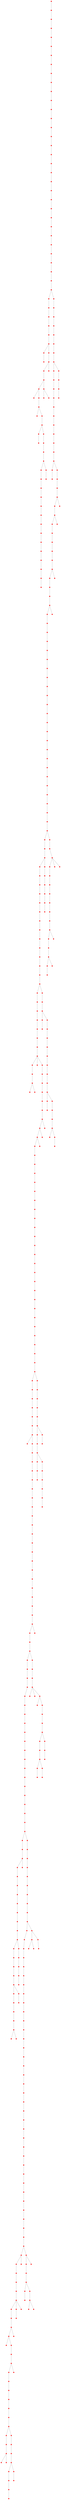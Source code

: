 graph {
	1 [color=red shape=point]
	0 [color=red shape=point]
	1 -- 0 [color=gray]
	2 [color=red shape=point]
	0 -- 2 [color=gray]
	12 [color=red shape=point]
	2 -- 12 [color=gray]
	9 [color=red shape=point]
	12 -- 9 [color=gray]
	24 [color=red shape=point]
	9 -- 24 [color=gray]
	30 [color=red shape=point]
	24 -- 30 [color=gray]
	33 [color=red shape=point]
	30 -- 33 [color=gray]
	27 [color=red shape=point]
	33 -- 27 [color=gray]
	26 [color=red shape=point]
	27 -- 26 [color=gray]
	29 [color=red shape=point]
	26 -- 29 [color=gray]
	28 [color=red shape=point]
	29 -- 28 [color=gray]
	31 [color=red shape=point]
	28 -- 31 [color=gray]
	32 [color=red shape=point]
	31 -- 32 [color=gray]
	35 [color=red shape=point]
	32 -- 35 [color=gray]
	34 [color=red shape=point]
	35 -- 34 [color=gray]
	49 [color=red shape=point]
	34 -- 49 [color=gray]
	43 [color=red shape=point]
	49 -- 43 [color=gray]
	42 [color=red shape=point]
	43 -- 42 [color=gray]
	41 [color=red shape=point]
	42 -- 41 [color=gray]
	37 [color=red shape=point]
	41 -- 37 [color=gray]
	50 [color=red shape=point]
	37 -- 50 [color=gray]
	52 [color=red shape=point]
	50 -- 52 [color=gray]
	53 [color=red shape=point]
	52 -- 53 [color=gray]
	56 [color=red shape=point]
	53 -- 56 [color=gray]
	61 [color=red shape=point]
	56 -- 61 [color=gray]
	60 [color=red shape=point]
	61 -- 60 [color=gray]
	63 [color=red shape=point]
	60 -- 63 [color=gray]
	71 [color=red shape=point]
	63 -- 71 [color=gray]
	72 [color=red shape=point]
	71 -- 72 [color=gray]
	74 [color=red shape=point]
	72 -- 74 [color=gray]
	75 [color=red shape=point]
	74 -- 75 [color=gray]
	77 [color=red shape=point]
	75 -- 77 [color=gray]
	78 [color=red shape=point]
	77 -- 78 [color=gray]
	68 [color=red shape=point]
	78 -- 68 [color=gray]
	69 [color=red shape=point]
	68 -- 69 [color=gray]
	66 [color=red shape=point]
	69 -- 66 [color=gray]
	67 [color=red shape=point]
	66 -- 67 [color=gray]
	65 [color=red shape=point]
	67 -- 65 [color=gray]
	70 [color=red shape=point]
	65 -- 70 [color=gray]
	76 [color=red shape=point]
	70 -- 76 [color=gray]
	62 [color=red shape=point]
	65 -- 62 [color=gray]
	58 [color=red shape=point]
	62 -- 58 [color=gray]
	64 [color=red shape=point]
	58 -- 64 [color=gray]
	57 [color=red shape=point]
	64 -- 57 [color=gray]
	46 [color=red shape=point]
	57 -- 46 [color=gray]
	47 [color=red shape=point]
	46 -- 47 [color=gray]
	45 [color=red shape=point]
	46 -- 45 [color=gray]
	48 [color=red shape=point]
	45 -- 48 [color=gray]
	40 [color=red shape=point]
	48 -- 40 [color=gray]
	44 [color=red shape=point]
	48 -- 44 [color=gray]
	39 [color=red shape=point]
	44 -- 39 [color=gray]
	36 [color=red shape=point]
	39 -- 36 [color=gray]
	38 [color=red shape=point]
	36 -- 38 [color=gray]
	25 [color=red shape=point]
	39 -- 25 [color=gray]
	20 [color=red shape=point]
	25 -- 20 [color=gray]
	21 [color=red shape=point]
	20 -- 21 [color=gray]
	22 [color=red shape=point]
	21 -- 22 [color=gray]
	16 [color=red shape=point]
	22 -- 16 [color=gray]
	18 [color=red shape=point]
	16 -- 18 [color=gray]
	17 [color=red shape=point]
	18 -- 17 [color=gray]
	15 [color=red shape=point]
	17 -- 15 [color=gray]
	7 [color=red shape=point]
	15 -- 7 [color=gray]
	13 [color=red shape=point]
	7 -- 13 [color=gray]
	14 [color=red shape=point]
	13 -- 14 [color=gray]
	11 [color=red shape=point]
	14 -- 11 [color=gray]
	8 [color=red shape=point]
	11 -- 8 [color=gray]
	10 [color=red shape=point]
	8 -- 10 [color=gray]
	3 [color=red shape=point]
	10 -- 3 [color=gray]
	5 [color=red shape=point]
	3 -- 5 [color=gray]
	4 [color=red shape=point]
	5 -- 4 [color=gray]
	6 [color=red shape=point]
	4 -- 6 [color=gray]
	23 [color=red shape=point]
	22 -- 23 [color=gray]
	19 [color=red shape=point]
	23 -- 19 [color=gray]
	54 [color=red shape=point]
	57 -- 54 [color=gray]
	59 [color=red shape=point]
	54 -- 59 [color=gray]
	51 [color=red shape=point]
	54 -- 51 [color=gray]
	55 [color=red shape=point]
	58 -- 55 [color=gray]
	73 [color=red shape=point]
	77 -- 73 [color=gray]
	79 [color=red shape=point]
	73 -- 79 [color=gray]
	82 [color=red shape=point]
	79 -- 82 [color=gray]
	86 [color=red shape=point]
	82 -- 86 [color=gray]
	84 [color=red shape=point]
	86 -- 84 [color=gray]
	85 [color=red shape=point]
	84 -- 85 [color=gray]
	87 [color=red shape=point]
	85 -- 87 [color=gray]
	91 [color=red shape=point]
	87 -- 91 [color=gray]
	92 [color=red shape=point]
	91 -- 92 [color=gray]
	89 [color=red shape=point]
	92 -- 89 [color=gray]
	90 [color=red shape=point]
	89 -- 90 [color=gray]
	93 [color=red shape=point]
	90 -- 93 [color=gray]
	94 [color=red shape=point]
	93 -- 94 [color=gray]
	95 [color=red shape=point]
	94 -- 95 [color=gray]
	98 [color=red shape=point]
	95 -- 98 [color=gray]
	99 [color=red shape=point]
	98 -- 99 [color=gray]
	102 [color=red shape=point]
	99 -- 102 [color=gray]
	104 [color=red shape=point]
	102 -- 104 [color=gray]
	109 [color=red shape=point]
	104 -- 109 [color=gray]
	96 [color=red shape=point]
	109 -- 96 [color=gray]
	97 [color=red shape=point]
	96 -- 97 [color=gray]
	108 [color=red shape=point]
	109 -- 108 [color=gray]
	110 [color=red shape=point]
	108 -- 110 [color=gray]
	107 [color=red shape=point]
	110 -- 107 [color=gray]
	103 [color=red shape=point]
	107 -- 103 [color=gray]
	101 [color=red shape=point]
	103 -- 101 [color=gray]
	105 [color=red shape=point]
	101 -- 105 [color=gray]
	119 [color=red shape=point]
	105 -- 119 [color=gray]
	115 [color=red shape=point]
	119 -- 115 [color=gray]
	116 [color=red shape=point]
	115 -- 116 [color=gray]
	117 [color=red shape=point]
	116 -- 117 [color=gray]
	113 [color=red shape=point]
	117 -- 113 [color=gray]
	112 [color=red shape=point]
	113 -- 112 [color=gray]
	128 [color=red shape=point]
	112 -- 128 [color=gray]
	125 [color=red shape=point]
	128 -- 125 [color=gray]
	123 [color=red shape=point]
	125 -- 123 [color=gray]
	122 [color=red shape=point]
	123 -- 122 [color=gray]
	124 [color=red shape=point]
	122 -- 124 [color=gray]
	127 [color=red shape=point]
	124 -- 127 [color=gray]
	129 [color=red shape=point]
	127 -- 129 [color=gray]
	143 [color=red shape=point]
	129 -- 143 [color=gray]
	141 [color=red shape=point]
	143 -- 141 [color=gray]
	147 [color=red shape=point]
	141 -- 147 [color=gray]
	150 [color=red shape=point]
	147 -- 150 [color=gray]
	142 [color=red shape=point]
	150 -- 142 [color=gray]
	134 [color=red shape=point]
	142 -- 134 [color=gray]
	130 [color=red shape=point]
	134 -- 130 [color=gray]
	131 [color=red shape=point]
	130 -- 131 [color=gray]
	144 [color=red shape=point]
	131 -- 144 [color=gray]
	164 [color=red shape=point]
	144 -- 164 [color=gray]
	155 [color=red shape=point]
	164 -- 155 [color=gray]
	153 [color=red shape=point]
	155 -- 153 [color=gray]
	159 [color=red shape=point]
	153 -- 159 [color=gray]
	158 [color=red shape=point]
	159 -- 158 [color=gray]
	160 [color=red shape=point]
	158 -- 160 [color=gray]
	167 [color=red shape=point]
	160 -- 167 [color=gray]
	173 [color=red shape=point]
	167 -- 173 [color=gray]
	169 [color=red shape=point]
	173 -- 169 [color=gray]
	161 [color=red shape=point]
	169 -- 161 [color=gray]
	152 [color=red shape=point]
	161 -- 152 [color=gray]
	151 [color=red shape=point]
	152 -- 151 [color=gray]
	156 [color=red shape=point]
	151 -- 156 [color=gray]
	175 [color=red shape=point]
	156 -- 175 [color=gray]
	174 [color=red shape=point]
	175 -- 174 [color=gray]
	176 [color=red shape=point]
	174 -- 176 [color=gray]
	182 [color=red shape=point]
	176 -- 182 [color=gray]
	188 [color=red shape=point]
	182 -- 188 [color=gray]
	187 [color=red shape=point]
	188 -- 187 [color=gray]
	193 [color=red shape=point]
	187 -- 193 [color=gray]
	192 [color=red shape=point]
	193 -- 192 [color=gray]
	204 [color=red shape=point]
	192 -- 204 [color=gray]
	201 [color=red shape=point]
	204 -- 201 [color=gray]
	202 [color=red shape=point]
	201 -- 202 [color=gray]
	208 [color=red shape=point]
	202 -- 208 [color=gray]
	210 [color=red shape=point]
	208 -- 210 [color=gray]
	209 [color=red shape=point]
	210 -- 209 [color=gray]
	211 [color=red shape=point]
	209 -- 211 [color=gray]
	214 [color=red shape=point]
	211 -- 214 [color=gray]
	215 [color=red shape=point]
	214 -- 215 [color=gray]
	212 [color=red shape=point]
	215 -- 212 [color=gray]
	229 [color=red shape=point]
	212 -- 229 [color=gray]
	227 [color=red shape=point]
	229 -- 227 [color=gray]
	228 [color=red shape=point]
	227 -- 228 [color=gray]
	222 [color=red shape=point]
	228 -- 222 [color=gray]
	224 [color=red shape=point]
	222 -- 224 [color=gray]
	221 [color=red shape=point]
	224 -- 221 [color=gray]
	219 [color=red shape=point]
	221 -- 219 [color=gray]
	220 [color=red shape=point]
	219 -- 220 [color=gray]
	217 [color=red shape=point]
	220 -- 217 [color=gray]
	216 [color=red shape=point]
	217 -- 216 [color=gray]
	218 [color=red shape=point]
	216 -- 218 [color=gray]
	213 [color=red shape=point]
	216 -- 213 [color=gray]
	223 [color=red shape=point]
	219 -- 223 [color=gray]
	226 [color=red shape=point]
	219 -- 226 [color=gray]
	238 [color=red shape=point]
	226 -- 238 [color=gray]
	239 [color=red shape=point]
	238 -- 239 [color=gray]
	236 [color=red shape=point]
	239 -- 236 [color=gray]
	233 [color=red shape=point]
	236 -- 233 [color=gray]
	235 [color=red shape=point]
	233 -- 235 [color=gray]
	231 [color=red shape=point]
	235 -- 231 [color=gray]
	230 [color=red shape=point]
	231 -- 230 [color=gray]
	234 [color=red shape=point]
	230 -- 234 [color=gray]
	242 [color=red shape=point]
	234 -- 242 [color=gray]
	241 [color=red shape=point]
	242 -- 241 [color=gray]
	243 [color=red shape=point]
	241 -- 243 [color=gray]
	245 [color=red shape=point]
	243 -- 245 [color=gray]
	244 [color=red shape=point]
	245 -- 244 [color=gray]
	247 [color=red shape=point]
	244 -- 247 [color=gray]
	246 [color=red shape=point]
	247 -- 246 [color=gray]
	261 [color=red shape=point]
	246 -- 261 [color=gray]
	251 [color=red shape=point]
	261 -- 251 [color=gray]
	252 [color=red shape=point]
	251 -- 252 [color=gray]
	254 [color=red shape=point]
	252 -- 254 [color=gray]
	265 [color=red shape=point]
	254 -- 265 [color=gray]
	264 [color=red shape=point]
	265 -- 264 [color=gray]
	275 [color=red shape=point]
	264 -- 275 [color=gray]
	276 [color=red shape=point]
	275 -- 276 [color=gray]
	272 [color=red shape=point]
	276 -- 272 [color=gray]
	271 [color=red shape=point]
	272 -- 271 [color=gray]
	278 [color=red shape=point]
	271 -- 278 [color=gray]
	277 [color=red shape=point]
	278 -- 277 [color=gray]
	280 [color=red shape=point]
	277 -- 280 [color=gray]
	279 [color=red shape=point]
	280 -- 279 [color=gray]
	284 [color=red shape=point]
	279 -- 284 [color=gray]
	287 [color=red shape=point]
	284 -- 287 [color=gray]
	289 [color=red shape=point]
	287 -- 289 [color=gray]
	283 [color=red shape=point]
	289 -- 283 [color=gray]
	282 [color=red shape=point]
	283 -- 282 [color=gray]
	285 [color=red shape=point]
	282 -- 285 [color=gray]
	298 [color=red shape=point]
	285 -- 298 [color=gray]
	297 [color=red shape=point]
	298 -- 297 [color=gray]
	299 [color=red shape=point]
	297 -- 299 [color=gray]
	292 [color=red shape=point]
	299 -- 292 [color=gray]
	288 [color=red shape=point]
	292 -- 288 [color=gray]
	290 [color=red shape=point]
	288 -- 290 [color=gray]
	286 [color=red shape=point]
	290 -- 286 [color=gray]
	281 [color=red shape=point]
	290 -- 281 [color=gray]
	291 [color=red shape=point]
	281 -- 291 [color=gray]
	293 [color=red shape=point]
	291 -- 293 [color=gray]
	301 [color=red shape=point]
	293 -- 301 [color=gray]
	304 [color=red shape=point]
	301 -- 304 [color=gray]
	303 [color=red shape=point]
	304 -- 303 [color=gray]
	308 [color=red shape=point]
	303 -- 308 [color=gray]
	321 [color=red shape=point]
	308 -- 321 [color=gray]
	312 [color=red shape=point]
	321 -- 312 [color=gray]
	314 [color=red shape=point]
	312 -- 314 [color=gray]
	317 [color=red shape=point]
	314 -- 317 [color=gray]
	318 [color=red shape=point]
	317 -- 318 [color=gray]
	323 [color=red shape=point]
	318 -- 323 [color=gray]
	325 [color=red shape=point]
	323 -- 325 [color=gray]
	333 [color=red shape=point]
	325 -- 333 [color=gray]
	329 [color=red shape=point]
	333 -- 329 [color=gray]
	331 [color=red shape=point]
	329 -- 331 [color=gray]
	330 [color=red shape=point]
	331 -- 330 [color=gray]
	322 [color=red shape=point]
	330 -- 322 [color=gray]
	324 [color=red shape=point]
	322 -- 324 [color=gray]
	326 [color=red shape=point]
	324 -- 326 [color=gray]
	336 [color=red shape=point]
	326 -- 336 [color=gray]
	339 [color=red shape=point]
	336 -- 339 [color=gray]
	340 [color=red shape=point]
	339 -- 340 [color=gray]
	343 [color=red shape=point]
	340 -- 343 [color=gray]
	342 [color=red shape=point]
	343 -- 342 [color=gray]
	353 [color=red shape=point]
	342 -- 353 [color=gray]
	355 [color=red shape=point]
	353 -- 355 [color=gray]
	358 [color=red shape=point]
	355 -- 358 [color=gray]
	359 [color=red shape=point]
	358 -- 359 [color=gray]
	362 [color=red shape=point]
	359 -- 362 [color=gray]
	370 [color=red shape=point]
	362 -- 370 [color=gray]
	380 [color=red shape=point]
	370 -- 380 [color=gray]
	384 [color=red shape=point]
	380 -- 384 [color=gray]
	387 [color=red shape=point]
	384 -- 387 [color=gray]
	385 [color=red shape=point]
	387 -- 385 [color=gray]
	388 [color=red shape=point]
	385 -- 388 [color=gray]
	397 [color=red shape=point]
	388 -- 397 [color=gray]
	393 [color=red shape=point]
	397 -- 393 [color=gray]
	391 [color=red shape=point]
	393 -- 391 [color=gray]
	383 [color=red shape=point]
	391 -- 383 [color=gray]
	386 [color=red shape=point]
	383 -- 386 [color=gray]
	390 [color=red shape=point]
	386 -- 390 [color=gray]
	378 [color=red shape=point]
	390 -- 378 [color=gray]
	381 [color=red shape=point]
	378 -- 381 [color=gray]
	379 [color=red shape=point]
	381 -- 379 [color=gray]
	376 [color=red shape=point]
	379 -- 376 [color=gray]
	377 [color=red shape=point]
	376 -- 377 [color=gray]
	371 [color=red shape=point]
	377 -- 371 [color=gray]
	372 [color=red shape=point]
	371 -- 372 [color=gray]
	373 [color=red shape=point]
	372 -- 373 [color=gray]
	369 [color=red shape=point]
	373 -- 369 [color=gray]
	374 [color=red shape=point]
	369 -- 374 [color=gray]
	364 [color=red shape=point]
	374 -- 364 [color=gray]
	368 [color=red shape=point]
	364 -- 368 [color=gray]
	360 [color=red shape=point]
	368 -- 360 [color=gray]
	361 [color=red shape=point]
	360 -- 361 [color=gray]
	356 [color=red shape=point]
	361 -- 356 [color=gray]
	345 [color=red shape=point]
	356 -- 345 [color=gray]
	346 [color=red shape=point]
	345 -- 346 [color=gray]
	348 [color=red shape=point]
	346 -- 348 [color=gray]
	347 [color=red shape=point]
	348 -- 347 [color=gray]
	350 [color=red shape=point]
	347 -- 350 [color=gray]
	349 [color=red shape=point]
	350 -- 349 [color=gray]
	354 [color=red shape=point]
	349 -- 354 [color=gray]
	352 [color=red shape=point]
	354 -- 352 [color=gray]
	357 [color=red shape=point]
	352 -- 357 [color=gray]
	351 [color=red shape=point]
	352 -- 351 [color=gray]
	341 [color=red shape=point]
	348 -- 341 [color=gray]
	344 [color=red shape=point]
	341 -- 344 [color=gray]
	365 [color=red shape=point]
	360 -- 365 [color=gray]
	363 [color=red shape=point]
	365 -- 363 [color=gray]
	366 [color=red shape=point]
	363 -- 366 [color=gray]
	367 [color=red shape=point]
	366 -- 367 [color=gray]
	375 [color=red shape=point]
	367 -- 375 [color=gray]
	382 [color=red shape=point]
	376 -- 382 [color=gray]
	392 [color=red shape=point]
	378 -- 392 [color=gray]
	404 [color=red shape=point]
	392 -- 404 [color=gray]
	402 [color=red shape=point]
	404 -- 402 [color=gray]
	409 [color=red shape=point]
	402 -- 409 [color=gray]
	408 [color=red shape=point]
	409 -- 408 [color=gray]
	407 [color=red shape=point]
	408 -- 407 [color=gray]
	401 [color=red shape=point]
	407 -- 401 [color=gray]
	400 [color=red shape=point]
	401 -- 400 [color=gray]
	405 [color=red shape=point]
	400 -- 405 [color=gray]
	406 [color=red shape=point]
	405 -- 406 [color=gray]
	403 [color=red shape=point]
	406 -- 403 [color=gray]
	416 [color=red shape=point]
	403 -- 416 [color=gray]
	415 [color=red shape=point]
	416 -- 415 [color=gray]
	421 [color=red shape=point]
	415 -- 421 [color=gray]
	426 [color=red shape=point]
	421 -- 426 [color=gray]
	433 [color=red shape=point]
	426 -- 433 [color=gray]
	436 [color=red shape=point]
	433 -- 436 [color=gray]
	441 [color=red shape=point]
	436 -- 441 [color=gray]
	437 [color=red shape=point]
	441 -- 437 [color=gray]
	439 [color=red shape=point]
	437 -- 439 [color=gray]
	438 [color=red shape=point]
	439 -- 438 [color=gray]
	447 [color=red shape=point]
	438 -- 447 [color=gray]
	451 [color=red shape=point]
	447 -- 451 [color=gray]
	450 [color=red shape=point]
	451 -- 450 [color=gray]
	460 [color=red shape=point]
	450 -- 460 [color=gray]
	464 [color=red shape=point]
	460 -- 464 [color=gray]
	463 [color=red shape=point]
	464 -- 463 [color=gray]
	465 [color=red shape=point]
	463 -- 465 [color=gray]
	467 [color=red shape=point]
	465 -- 467 [color=gray]
	468 [color=red shape=point]
	467 -- 468 [color=gray]
	466 [color=red shape=point]
	468 -- 466 [color=gray]
	472 [color=red shape=point]
	466 -- 472 [color=gray]
	478 [color=red shape=point]
	472 -- 478 [color=gray]
	473 [color=red shape=point]
	478 -- 473 [color=gray]
	476 [color=red shape=point]
	473 -- 476 [color=gray]
	475 [color=red shape=point]
	476 -- 475 [color=gray]
	494 [color=red shape=point]
	475 -- 494 [color=gray]
	491 [color=red shape=point]
	494 -- 491 [color=gray]
	492 [color=red shape=point]
	491 -- 492 [color=gray]
	490 [color=red shape=point]
	492 -- 490 [color=gray]
	497 [color=red shape=point]
	490 -- 497 [color=gray]
	496 [color=red shape=point]
	497 -- 496 [color=gray]
	486 [color=red shape=point]
	496 -- 486 [color=gray]
	484 [color=red shape=point]
	486 -- 484 [color=gray]
	480 [color=red shape=point]
	484 -- 480 [color=gray]
	481 [color=red shape=point]
	480 -- 481 [color=gray]
	471 [color=red shape=point]
	481 -- 471 [color=gray]
	469 [color=red shape=point]
	471 -- 469 [color=gray]
	455 [color=red shape=point]
	469 -- 455 [color=gray]
	453 [color=red shape=point]
	455 -- 453 [color=gray]
	454 [color=red shape=point]
	453 -- 454 [color=gray]
	458 [color=red shape=point]
	454 -- 458 [color=gray]
	456 [color=red shape=point]
	458 -- 456 [color=gray]
	448 [color=red shape=point]
	456 -- 448 [color=gray]
	449 [color=red shape=point]
	448 -- 449 [color=gray]
	446 [color=red shape=point]
	449 -- 446 [color=gray]
	457 [color=red shape=point]
	446 -- 457 [color=gray]
	445 [color=red shape=point]
	446 -- 445 [color=gray]
	444 [color=red shape=point]
	445 -- 444 [color=gray]
	440 [color=red shape=point]
	444 -- 440 [color=gray]
	443 [color=red shape=point]
	440 -- 443 [color=gray]
	435 [color=red shape=point]
	443 -- 435 [color=gray]
	434 [color=red shape=point]
	435 -- 434 [color=gray]
	430 [color=red shape=point]
	434 -- 430 [color=gray]
	432 [color=red shape=point]
	430 -- 432 [color=gray]
	427 [color=red shape=point]
	432 -- 427 [color=gray]
	428 [color=red shape=point]
	427 -- 428 [color=gray]
	431 [color=red shape=point]
	428 -- 431 [color=gray]
	424 [color=red shape=point]
	431 -- 424 [color=gray]
	423 [color=red shape=point]
	424 -- 423 [color=gray]
	429 [color=red shape=point]
	423 -- 429 [color=gray]
	425 [color=red shape=point]
	423 -- 425 [color=gray]
	413 [color=red shape=point]
	428 -- 413 [color=gray]
	422 [color=red shape=point]
	413 -- 422 [color=gray]
	418 [color=red shape=point]
	422 -- 418 [color=gray]
	417 [color=red shape=point]
	418 -- 417 [color=gray]
	414 [color=red shape=point]
	417 -- 414 [color=gray]
	412 [color=red shape=point]
	414 -- 412 [color=gray]
	411 [color=red shape=point]
	412 -- 411 [color=gray]
	410 [color=red shape=point]
	411 -- 410 [color=gray]
	419 [color=red shape=point]
	417 -- 419 [color=gray]
	420 [color=red shape=point]
	419 -- 420 [color=gray]
	442 [color=red shape=point]
	440 -- 442 [color=gray]
	452 [color=red shape=point]
	449 -- 452 [color=gray]
	461 [color=red shape=point]
	458 -- 461 [color=gray]
	462 [color=red shape=point]
	461 -- 462 [color=gray]
	459 [color=red shape=point]
	458 -- 459 [color=gray]
	470 [color=red shape=point]
	471 -- 470 [color=gray]
	477 [color=red shape=point]
	481 -- 477 [color=gray]
	482 [color=red shape=point]
	477 -- 482 [color=gray]
	485 [color=red shape=point]
	482 -- 485 [color=gray]
	487 [color=red shape=point]
	485 -- 487 [color=gray]
	483 [color=red shape=point]
	487 -- 483 [color=gray]
	479 [color=red shape=point]
	483 -- 479 [color=gray]
	488 [color=red shape=point]
	487 -- 488 [color=gray]
	489 [color=red shape=point]
	488 -- 489 [color=gray]
	493 [color=red shape=point]
	489 -- 493 [color=gray]
	495 [color=red shape=point]
	489 -- 495 [color=gray]
	474 [color=red shape=point]
	477 -- 474 [color=gray]
	399 [color=red shape=point]
	406 -- 399 [color=gray]
	396 [color=red shape=point]
	399 -- 396 [color=gray]
	395 [color=red shape=point]
	396 -- 395 [color=gray]
	394 [color=red shape=point]
	396 -- 394 [color=gray]
	398 [color=red shape=point]
	399 -- 398 [color=gray]
	389 [color=red shape=point]
	398 -- 389 [color=gray]
	334 [color=red shape=point]
	340 -- 334 [color=gray]
	335 [color=red shape=point]
	334 -- 335 [color=gray]
	337 [color=red shape=point]
	335 -- 337 [color=gray]
	332 [color=red shape=point]
	337 -- 332 [color=gray]
	338 [color=red shape=point]
	332 -- 338 [color=gray]
	328 [color=red shape=point]
	332 -- 328 [color=gray]
	320 [color=red shape=point]
	332 -- 320 [color=gray]
	319 [color=red shape=point]
	320 -- 319 [color=gray]
	313 [color=red shape=point]
	320 -- 313 [color=gray]
	310 [color=red shape=point]
	313 -- 310 [color=gray]
	309 [color=red shape=point]
	310 -- 309 [color=gray]
	305 [color=red shape=point]
	309 -- 305 [color=gray]
	307 [color=red shape=point]
	305 -- 307 [color=gray]
	295 [color=red shape=point]
	307 -- 295 [color=gray]
	300 [color=red shape=point]
	295 -- 300 [color=gray]
	296 [color=red shape=point]
	300 -- 296 [color=gray]
	294 [color=red shape=point]
	296 -- 294 [color=gray]
	302 [color=red shape=point]
	300 -- 302 [color=gray]
	311 [color=red shape=point]
	302 -- 311 [color=gray]
	306 [color=red shape=point]
	305 -- 306 [color=gray]
	315 [color=red shape=point]
	306 -- 315 [color=gray]
	316 [color=red shape=point]
	315 -- 316 [color=gray]
	327 [color=red shape=point]
	326 -- 327 [color=gray]
	274 [color=red shape=point]
	282 -- 274 [color=gray]
	273 [color=red shape=point]
	274 -- 273 [color=gray]
	260 [color=red shape=point]
	273 -- 260 [color=gray]
	263 [color=red shape=point]
	260 -- 263 [color=gray]
	262 [color=red shape=point]
	263 -- 262 [color=gray]
	253 [color=red shape=point]
	262 -- 253 [color=gray]
	258 [color=red shape=point]
	253 -- 258 [color=gray]
	266 [color=red shape=point]
	258 -- 266 [color=gray]
	268 [color=red shape=point]
	266 -- 268 [color=gray]
	267 [color=red shape=point]
	268 -- 267 [color=gray]
	269 [color=red shape=point]
	267 -- 269 [color=gray]
	270 [color=red shape=point]
	269 -- 270 [color=gray]
	259 [color=red shape=point]
	268 -- 259 [color=gray]
	257 [color=red shape=point]
	259 -- 257 [color=gray]
	255 [color=red shape=point]
	257 -- 255 [color=gray]
	256 [color=red shape=point]
	255 -- 256 [color=gray]
	250 [color=red shape=point]
	256 -- 250 [color=gray]
	240 [color=red shape=point]
	250 -- 240 [color=gray]
	248 [color=red shape=point]
	253 -- 248 [color=gray]
	249 [color=red shape=point]
	248 -- 249 [color=gray]
	232 [color=red shape=point]
	234 -- 232 [color=gray]
	225 [color=red shape=point]
	230 -- 225 [color=gray]
	237 [color=red shape=point]
	231 -- 237 [color=gray]
	203 [color=red shape=point]
	215 -- 203 [color=gray]
	205 [color=red shape=point]
	203 -- 205 [color=gray]
	200 [color=red shape=point]
	205 -- 200 [color=gray]
	207 [color=red shape=point]
	200 -- 207 [color=gray]
	206 [color=red shape=point]
	207 -- 206 [color=gray]
	195 [color=red shape=point]
	200 -- 195 [color=gray]
	199 [color=red shape=point]
	195 -- 199 [color=gray]
	197 [color=red shape=point]
	199 -- 197 [color=gray]
	196 [color=red shape=point]
	197 -- 196 [color=gray]
	179 [color=red shape=point]
	196 -- 179 [color=gray]
	180 [color=red shape=point]
	179 -- 180 [color=gray]
	181 [color=red shape=point]
	180 -- 181 [color=gray]
	183 [color=red shape=point]
	181 -- 183 [color=gray]
	184 [color=red shape=point]
	183 -- 184 [color=gray]
	178 [color=red shape=point]
	184 -- 178 [color=gray]
	177 [color=red shape=point]
	178 -- 177 [color=gray]
	185 [color=red shape=point]
	184 -- 185 [color=gray]
	190 [color=red shape=point]
	185 -- 190 [color=gray]
	191 [color=red shape=point]
	190 -- 191 [color=gray]
	194 [color=red shape=point]
	191 -- 194 [color=gray]
	198 [color=red shape=point]
	194 -- 198 [color=gray]
	189 [color=red shape=point]
	194 -- 189 [color=gray]
	186 [color=red shape=point]
	189 -- 186 [color=gray]
	170 [color=red shape=point]
	176 -- 170 [color=gray]
	172 [color=red shape=point]
	170 -- 172 [color=gray]
	171 [color=red shape=point]
	172 -- 171 [color=gray]
	165 [color=red shape=point]
	171 -- 165 [color=gray]
	166 [color=red shape=point]
	165 -- 166 [color=gray]
	168 [color=red shape=point]
	166 -- 168 [color=gray]
	162 [color=red shape=point]
	156 -- 162 [color=gray]
	163 [color=red shape=point]
	162 -- 163 [color=gray]
	157 [color=red shape=point]
	163 -- 157 [color=gray]
	149 [color=red shape=point]
	157 -- 149 [color=gray]
	146 [color=red shape=point]
	149 -- 146 [color=gray]
	145 [color=red shape=point]
	146 -- 145 [color=gray]
	139 [color=red shape=point]
	145 -- 139 [color=gray]
	136 [color=red shape=point]
	139 -- 136 [color=gray]
	133 [color=red shape=point]
	136 -- 133 [color=gray]
	132 [color=red shape=point]
	133 -- 132 [color=gray]
	135 [color=red shape=point]
	132 -- 135 [color=gray]
	137 [color=red shape=point]
	135 -- 137 [color=gray]
	140 [color=red shape=point]
	137 -- 140 [color=gray]
	120 [color=red shape=point]
	140 -- 120 [color=gray]
	121 [color=red shape=point]
	120 -- 121 [color=gray]
	118 [color=red shape=point]
	121 -- 118 [color=gray]
	126 [color=red shape=point]
	120 -- 126 [color=gray]
	138 [color=red shape=point]
	135 -- 138 [color=gray]
	148 [color=red shape=point]
	157 -- 148 [color=gray]
	154 [color=red shape=point]
	157 -- 154 [color=gray]
	114 [color=red shape=point]
	122 -- 114 [color=gray]
	111 [color=red shape=point]
	112 -- 111 [color=gray]
	100 [color=red shape=point]
	105 -- 100 [color=gray]
	106 [color=red shape=point]
	103 -- 106 [color=gray]
	81 [color=red shape=point]
	91 -- 81 [color=gray]
	80 [color=red shape=point]
	81 -- 80 [color=gray]
	88 [color=red shape=point]
	80 -- 88 [color=gray]
	83 [color=red shape=point]
	88 -- 83 [color=gray]
}
